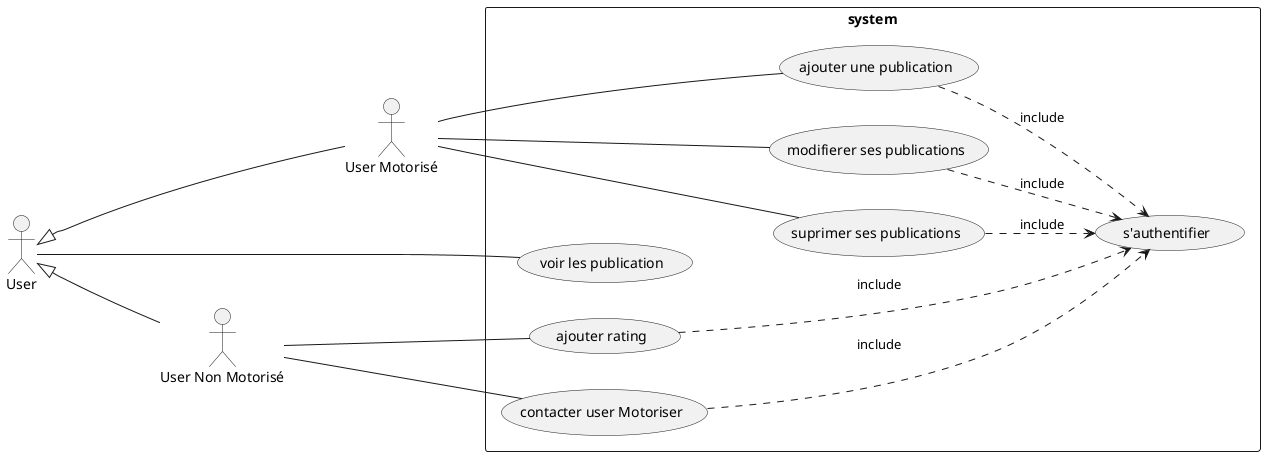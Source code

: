 @startuml useCase
left to right direction

actor "User" as fc0

actor "User Motorisé" as fc1
actor "User Non Motorisé" as fc2


fc0 <|--- fc1
fc0 <|--- fc2






rectangle system {
    
    usecase "voir les publication" as UC1

    usecase "ajouter une publication" as MUC1
    usecase "modifierer ses publications" as MUC2
    usecase "suprimer ses publications" as MUC3

    usecase "contacter user Motoriser" as NMUC1
    usecase "ajouter rating" as NMUC2

    

    (MUC1) ..> (s'authentifier) : include
    (MUC2) ..> (s'authentifier) : include
    (MUC3) ..> (s'authentifier) : include

    (NMUC1) ...> (s'authentifier) : include
    (NMUC2) ...> (s'authentifier) : include
}


fc0 -left- UC1


fc1 -- MUC1
fc1 -- MUC2
fc1 --- MUC3

fc2 --- NMUC1
fc2 --- NMUC2


@enduml